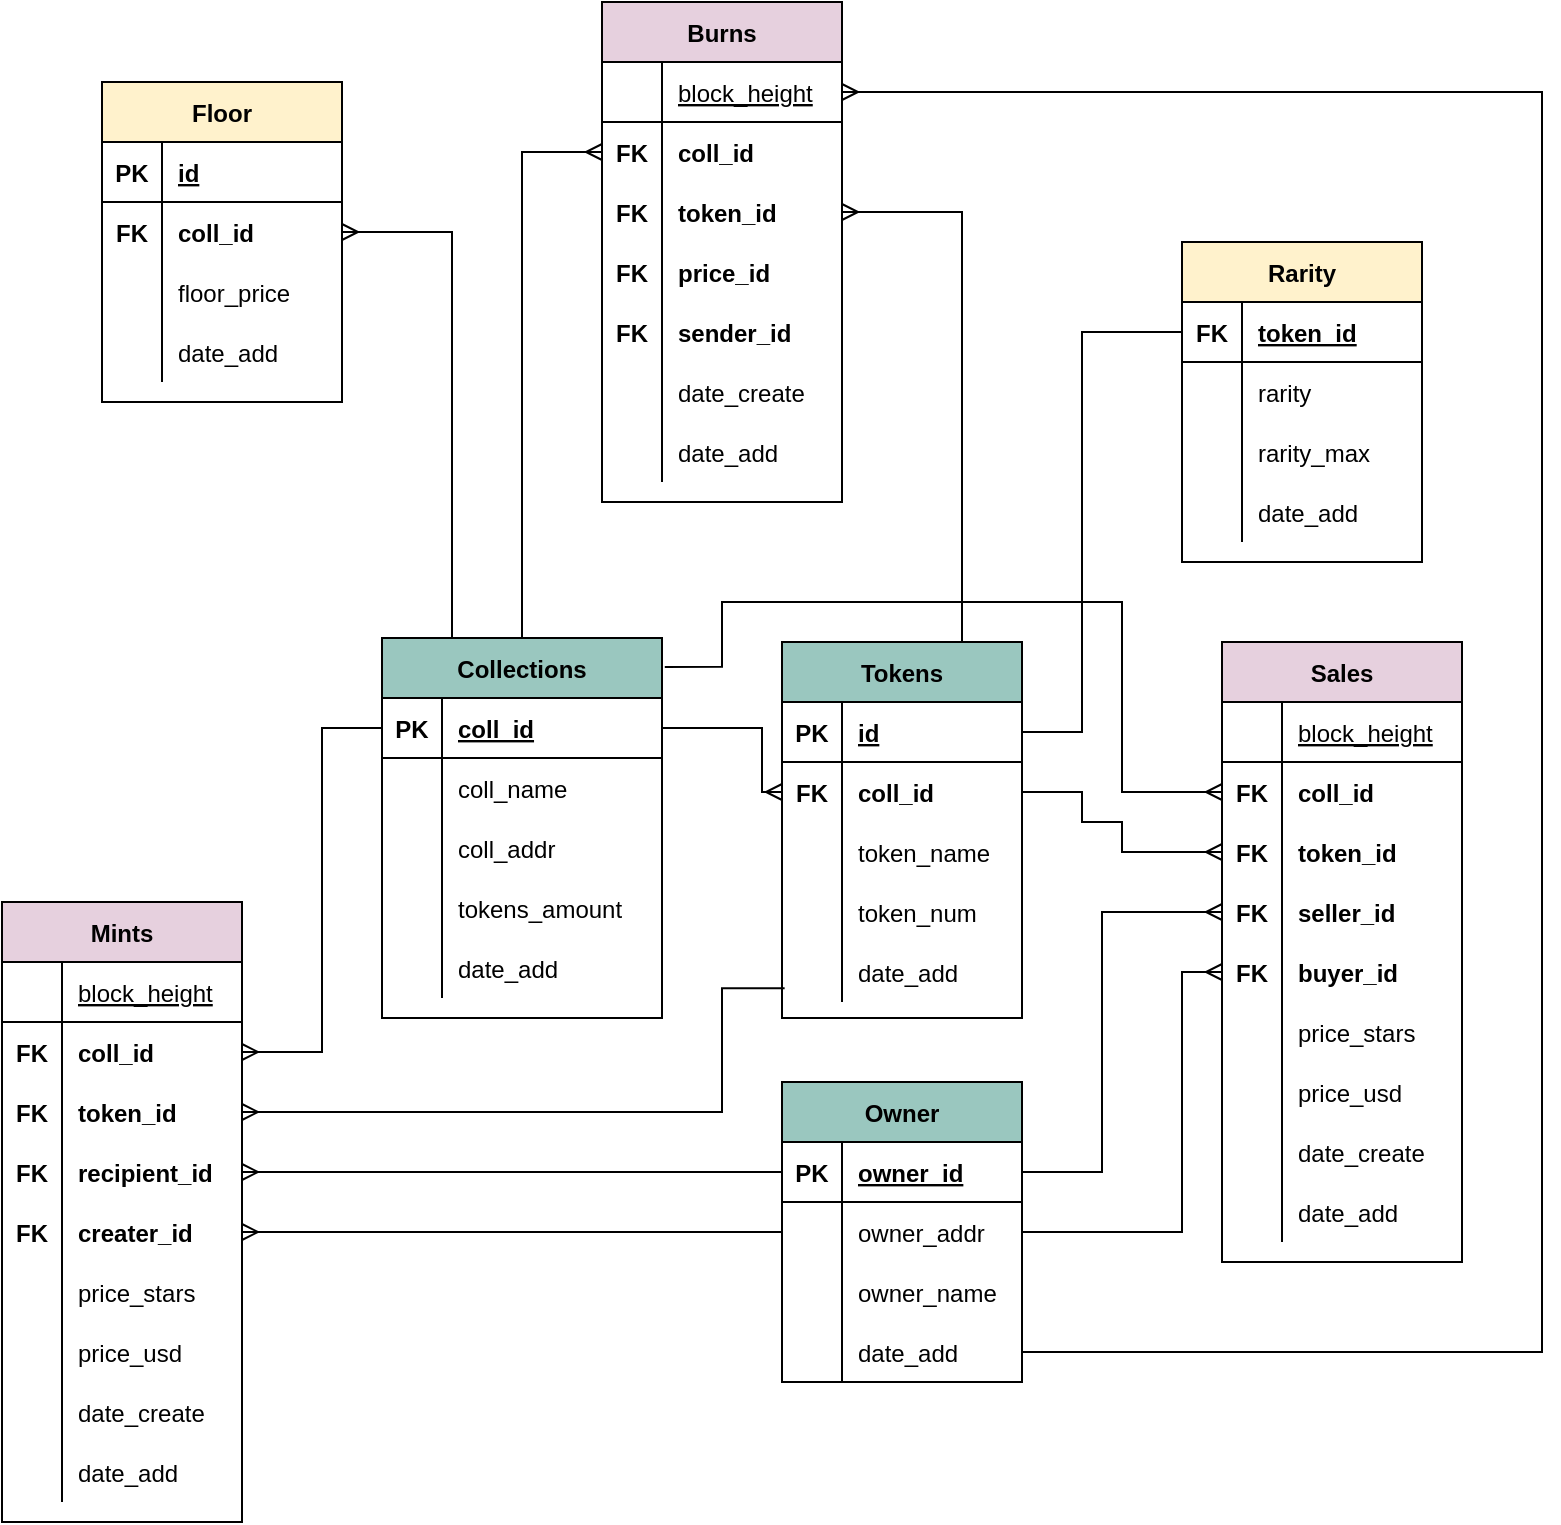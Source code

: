 <mxfile version="20.8.10" type="device"><diagram id="R2lEEEUBdFMjLlhIrx00" name="Page-1"><mxGraphModel dx="794" dy="1652" grid="1" gridSize="10" guides="1" tooltips="1" connect="1" arrows="1" fold="1" page="1" pageScale="1" pageWidth="850" pageHeight="1100" math="0" shadow="0" extFonts="Permanent Marker^https://fonts.googleapis.com/css?family=Permanent+Marker"><root><mxCell id="0"/><mxCell id="1" parent="0"/><mxCell id="C-vyLk0tnHw3VtMMgP7b-23" value="Collections" style="shape=table;startSize=30;container=1;collapsible=1;childLayout=tableLayout;fixedRows=1;rowLines=0;fontStyle=1;align=center;resizeLast=1;fillColor=#9AC7BF;" parent="1" vertex="1"><mxGeometry x="230" y="298" width="140" height="190" as="geometry"/></mxCell><mxCell id="C-vyLk0tnHw3VtMMgP7b-24" value="" style="shape=partialRectangle;collapsible=0;dropTarget=0;pointerEvents=0;fillColor=none;points=[[0,0.5],[1,0.5]];portConstraint=eastwest;top=0;left=0;right=0;bottom=1;" parent="C-vyLk0tnHw3VtMMgP7b-23" vertex="1"><mxGeometry y="30" width="140" height="30" as="geometry"/></mxCell><mxCell id="C-vyLk0tnHw3VtMMgP7b-25" value="PK" style="shape=partialRectangle;overflow=hidden;connectable=0;fillColor=none;top=0;left=0;bottom=0;right=0;fontStyle=1;" parent="C-vyLk0tnHw3VtMMgP7b-24" vertex="1"><mxGeometry width="30" height="30" as="geometry"><mxRectangle width="30" height="30" as="alternateBounds"/></mxGeometry></mxCell><mxCell id="C-vyLk0tnHw3VtMMgP7b-26" value="coll_id" style="shape=partialRectangle;overflow=hidden;connectable=0;fillColor=none;top=0;left=0;bottom=0;right=0;align=left;spacingLeft=6;fontStyle=5;" parent="C-vyLk0tnHw3VtMMgP7b-24" vertex="1"><mxGeometry x="30" width="110" height="30" as="geometry"><mxRectangle width="110" height="30" as="alternateBounds"/></mxGeometry></mxCell><mxCell id="C-vyLk0tnHw3VtMMgP7b-27" value="" style="shape=partialRectangle;collapsible=0;dropTarget=0;pointerEvents=0;fillColor=none;points=[[0,0.5],[1,0.5]];portConstraint=eastwest;top=0;left=0;right=0;bottom=0;" parent="C-vyLk0tnHw3VtMMgP7b-23" vertex="1"><mxGeometry y="60" width="140" height="30" as="geometry"/></mxCell><mxCell id="C-vyLk0tnHw3VtMMgP7b-28" value="" style="shape=partialRectangle;overflow=hidden;connectable=0;fillColor=none;top=0;left=0;bottom=0;right=0;" parent="C-vyLk0tnHw3VtMMgP7b-27" vertex="1"><mxGeometry width="30" height="30" as="geometry"><mxRectangle width="30" height="30" as="alternateBounds"/></mxGeometry></mxCell><mxCell id="C-vyLk0tnHw3VtMMgP7b-29" value="coll_name" style="shape=partialRectangle;overflow=hidden;connectable=0;fillColor=none;top=0;left=0;bottom=0;right=0;align=left;spacingLeft=6;" parent="C-vyLk0tnHw3VtMMgP7b-27" vertex="1"><mxGeometry x="30" width="110" height="30" as="geometry"><mxRectangle width="110" height="30" as="alternateBounds"/></mxGeometry></mxCell><mxCell id="su8vys5DGQS3T6RORLPw-1" value="" style="shape=partialRectangle;collapsible=0;dropTarget=0;pointerEvents=0;fillColor=none;points=[[0,0.5],[1,0.5]];portConstraint=eastwest;top=0;left=0;right=0;bottom=0;fontStyle=1" parent="C-vyLk0tnHw3VtMMgP7b-23" vertex="1"><mxGeometry y="90" width="140" height="30" as="geometry"/></mxCell><mxCell id="su8vys5DGQS3T6RORLPw-2" value="" style="shape=partialRectangle;overflow=hidden;connectable=0;fillColor=none;top=0;left=0;bottom=0;right=0;fontStyle=1" parent="su8vys5DGQS3T6RORLPw-1" vertex="1"><mxGeometry width="30" height="30" as="geometry"><mxRectangle width="30" height="30" as="alternateBounds"/></mxGeometry></mxCell><mxCell id="su8vys5DGQS3T6RORLPw-3" value="coll_addr" style="shape=partialRectangle;overflow=hidden;connectable=0;fillColor=none;top=0;left=0;bottom=0;right=0;align=left;spacingLeft=6;fontStyle=0" parent="su8vys5DGQS3T6RORLPw-1" vertex="1"><mxGeometry x="30" width="110" height="30" as="geometry"><mxRectangle width="110" height="30" as="alternateBounds"/></mxGeometry></mxCell><mxCell id="su8vys5DGQS3T6RORLPw-170" value="" style="shape=partialRectangle;collapsible=0;dropTarget=0;pointerEvents=0;fillColor=none;points=[[0,0.5],[1,0.5]];portConstraint=eastwest;top=0;left=0;right=0;bottom=0;" parent="C-vyLk0tnHw3VtMMgP7b-23" vertex="1"><mxGeometry y="120" width="140" height="30" as="geometry"/></mxCell><mxCell id="su8vys5DGQS3T6RORLPw-171" value="" style="shape=partialRectangle;overflow=hidden;connectable=0;fillColor=none;top=0;left=0;bottom=0;right=0;fontStyle=0" parent="su8vys5DGQS3T6RORLPw-170" vertex="1"><mxGeometry width="30" height="30" as="geometry"><mxRectangle width="30" height="30" as="alternateBounds"/></mxGeometry></mxCell><mxCell id="su8vys5DGQS3T6RORLPw-172" value="tokens_amount" style="shape=partialRectangle;overflow=hidden;connectable=0;fillColor=none;top=0;left=0;bottom=0;right=0;align=left;spacingLeft=6;fontStyle=0" parent="su8vys5DGQS3T6RORLPw-170" vertex="1"><mxGeometry x="30" width="110" height="30" as="geometry"><mxRectangle width="110" height="30" as="alternateBounds"/></mxGeometry></mxCell><mxCell id="su8vys5DGQS3T6RORLPw-4" value="" style="shape=partialRectangle;collapsible=0;dropTarget=0;pointerEvents=0;fillColor=none;points=[[0,0.5],[1,0.5]];portConstraint=eastwest;top=0;left=0;right=0;bottom=0;" parent="C-vyLk0tnHw3VtMMgP7b-23" vertex="1"><mxGeometry y="150" width="140" height="30" as="geometry"/></mxCell><mxCell id="su8vys5DGQS3T6RORLPw-5" value="" style="shape=partialRectangle;overflow=hidden;connectable=0;fillColor=none;top=0;left=0;bottom=0;right=0;" parent="su8vys5DGQS3T6RORLPw-4" vertex="1"><mxGeometry width="30" height="30" as="geometry"><mxRectangle width="30" height="30" as="alternateBounds"/></mxGeometry></mxCell><mxCell id="su8vys5DGQS3T6RORLPw-6" value="date_add" style="shape=partialRectangle;overflow=hidden;connectable=0;fillColor=none;top=0;left=0;bottom=0;right=0;align=left;spacingLeft=6;" parent="su8vys5DGQS3T6RORLPw-4" vertex="1"><mxGeometry x="30" width="110" height="30" as="geometry"><mxRectangle width="110" height="30" as="alternateBounds"/></mxGeometry></mxCell><mxCell id="su8vys5DGQS3T6RORLPw-8" value="Tokens" style="shape=table;startSize=30;container=1;collapsible=1;childLayout=tableLayout;fixedRows=1;rowLines=0;fontStyle=1;align=center;resizeLast=1;fillColor=#9AC7BF;" parent="1" vertex="1"><mxGeometry x="430" y="300" width="120" height="188" as="geometry"/></mxCell><mxCell id="su8vys5DGQS3T6RORLPw-9" value="" style="shape=partialRectangle;collapsible=0;dropTarget=0;pointerEvents=0;fillColor=none;points=[[0,0.5],[1,0.5]];portConstraint=eastwest;top=0;left=0;right=0;bottom=1;" parent="su8vys5DGQS3T6RORLPw-8" vertex="1"><mxGeometry y="30" width="120" height="30" as="geometry"/></mxCell><mxCell id="su8vys5DGQS3T6RORLPw-10" value="PK" style="shape=partialRectangle;overflow=hidden;connectable=0;fillColor=none;top=0;left=0;bottom=0;right=0;fontStyle=1;" parent="su8vys5DGQS3T6RORLPw-9" vertex="1"><mxGeometry width="30" height="30" as="geometry"><mxRectangle width="30" height="30" as="alternateBounds"/></mxGeometry></mxCell><mxCell id="su8vys5DGQS3T6RORLPw-11" value="id" style="shape=partialRectangle;overflow=hidden;connectable=0;fillColor=none;top=0;left=0;bottom=0;right=0;align=left;spacingLeft=6;fontStyle=5;" parent="su8vys5DGQS3T6RORLPw-9" vertex="1"><mxGeometry x="30" width="90" height="30" as="geometry"><mxRectangle width="90" height="30" as="alternateBounds"/></mxGeometry></mxCell><mxCell id="su8vys5DGQS3T6RORLPw-12" value="" style="shape=partialRectangle;collapsible=0;dropTarget=0;pointerEvents=0;fillColor=none;points=[[0,0.5],[1,0.5]];portConstraint=eastwest;top=0;left=0;right=0;bottom=0;" parent="su8vys5DGQS3T6RORLPw-8" vertex="1"><mxGeometry y="60" width="120" height="30" as="geometry"/></mxCell><mxCell id="su8vys5DGQS3T6RORLPw-13" value="FK" style="shape=partialRectangle;overflow=hidden;connectable=0;fillColor=none;top=0;left=0;bottom=0;right=0;fontStyle=1" parent="su8vys5DGQS3T6RORLPw-12" vertex="1"><mxGeometry width="30" height="30" as="geometry"><mxRectangle width="30" height="30" as="alternateBounds"/></mxGeometry></mxCell><mxCell id="su8vys5DGQS3T6RORLPw-14" value="coll_id" style="shape=partialRectangle;overflow=hidden;connectable=0;fillColor=none;top=0;left=0;bottom=0;right=0;align=left;spacingLeft=6;fontStyle=1" parent="su8vys5DGQS3T6RORLPw-12" vertex="1"><mxGeometry x="30" width="90" height="30" as="geometry"><mxRectangle width="90" height="30" as="alternateBounds"/></mxGeometry></mxCell><mxCell id="su8vys5DGQS3T6RORLPw-15" value="" style="shape=partialRectangle;collapsible=0;dropTarget=0;pointerEvents=0;fillColor=none;points=[[0,0.5],[1,0.5]];portConstraint=eastwest;top=0;left=0;right=0;bottom=0;" parent="su8vys5DGQS3T6RORLPw-8" vertex="1"><mxGeometry y="90" width="120" height="30" as="geometry"/></mxCell><mxCell id="su8vys5DGQS3T6RORLPw-16" value="" style="shape=partialRectangle;overflow=hidden;connectable=0;fillColor=none;top=0;left=0;bottom=0;right=0;" parent="su8vys5DGQS3T6RORLPw-15" vertex="1"><mxGeometry width="30" height="30" as="geometry"><mxRectangle width="30" height="30" as="alternateBounds"/></mxGeometry></mxCell><mxCell id="su8vys5DGQS3T6RORLPw-17" value="token_name" style="shape=partialRectangle;overflow=hidden;connectable=0;fillColor=none;top=0;left=0;bottom=0;right=0;align=left;spacingLeft=6;" parent="su8vys5DGQS3T6RORLPw-15" vertex="1"><mxGeometry x="30" width="90" height="30" as="geometry"><mxRectangle width="90" height="30" as="alternateBounds"/></mxGeometry></mxCell><mxCell id="su8vys5DGQS3T6RORLPw-24" value="" style="shape=partialRectangle;collapsible=0;dropTarget=0;pointerEvents=0;fillColor=none;points=[[0,0.5],[1,0.5]];portConstraint=eastwest;top=0;left=0;right=0;bottom=0;" parent="su8vys5DGQS3T6RORLPw-8" vertex="1"><mxGeometry y="120" width="120" height="30" as="geometry"/></mxCell><mxCell id="su8vys5DGQS3T6RORLPw-25" value="" style="shape=partialRectangle;overflow=hidden;connectable=0;fillColor=none;top=0;left=0;bottom=0;right=0;" parent="su8vys5DGQS3T6RORLPw-24" vertex="1"><mxGeometry width="30" height="30" as="geometry"><mxRectangle width="30" height="30" as="alternateBounds"/></mxGeometry></mxCell><mxCell id="su8vys5DGQS3T6RORLPw-26" value="token_num" style="shape=partialRectangle;overflow=hidden;connectable=0;fillColor=none;top=0;left=0;bottom=0;right=0;align=left;spacingLeft=6;" parent="su8vys5DGQS3T6RORLPw-24" vertex="1"><mxGeometry x="30" width="90" height="30" as="geometry"><mxRectangle width="90" height="30" as="alternateBounds"/></mxGeometry></mxCell><mxCell id="su8vys5DGQS3T6RORLPw-18" value="" style="shape=partialRectangle;collapsible=0;dropTarget=0;pointerEvents=0;fillColor=none;points=[[0,0.5],[1,0.5]];portConstraint=eastwest;top=0;left=0;right=0;bottom=0;" parent="su8vys5DGQS3T6RORLPw-8" vertex="1"><mxGeometry y="150" width="120" height="30" as="geometry"/></mxCell><mxCell id="su8vys5DGQS3T6RORLPw-19" value="" style="shape=partialRectangle;overflow=hidden;connectable=0;fillColor=none;top=0;left=0;bottom=0;right=0;" parent="su8vys5DGQS3T6RORLPw-18" vertex="1"><mxGeometry width="30" height="30" as="geometry"><mxRectangle width="30" height="30" as="alternateBounds"/></mxGeometry></mxCell><mxCell id="su8vys5DGQS3T6RORLPw-20" value="date_add" style="shape=partialRectangle;overflow=hidden;connectable=0;fillColor=none;top=0;left=0;bottom=0;right=0;align=left;spacingLeft=6;" parent="su8vys5DGQS3T6RORLPw-18" vertex="1"><mxGeometry x="30" width="90" height="30" as="geometry"><mxRectangle width="90" height="30" as="alternateBounds"/></mxGeometry></mxCell><mxCell id="su8vys5DGQS3T6RORLPw-27" value="Rarity" style="shape=table;startSize=30;container=1;collapsible=1;childLayout=tableLayout;fixedRows=1;rowLines=0;fontStyle=1;align=center;resizeLast=1;fillColor=#FFF2CC;" parent="1" vertex="1"><mxGeometry x="630" y="100" width="120" height="160" as="geometry"/></mxCell><mxCell id="su8vys5DGQS3T6RORLPw-28" value="" style="shape=partialRectangle;collapsible=0;dropTarget=0;pointerEvents=0;fillColor=none;points=[[0,0.5],[1,0.5]];portConstraint=eastwest;top=0;left=0;right=0;bottom=1;" parent="su8vys5DGQS3T6RORLPw-27" vertex="1"><mxGeometry y="30" width="120" height="30" as="geometry"/></mxCell><mxCell id="su8vys5DGQS3T6RORLPw-29" value="FK" style="shape=partialRectangle;overflow=hidden;connectable=0;fillColor=none;top=0;left=0;bottom=0;right=0;fontStyle=1;" parent="su8vys5DGQS3T6RORLPw-28" vertex="1"><mxGeometry width="30" height="30" as="geometry"><mxRectangle width="30" height="30" as="alternateBounds"/></mxGeometry></mxCell><mxCell id="su8vys5DGQS3T6RORLPw-30" value="token_id" style="shape=partialRectangle;overflow=hidden;connectable=0;fillColor=none;top=0;left=0;bottom=0;right=0;align=left;spacingLeft=6;fontStyle=5;" parent="su8vys5DGQS3T6RORLPw-28" vertex="1"><mxGeometry x="30" width="90" height="30" as="geometry"><mxRectangle width="90" height="30" as="alternateBounds"/></mxGeometry></mxCell><mxCell id="su8vys5DGQS3T6RORLPw-31" value="" style="shape=partialRectangle;collapsible=0;dropTarget=0;pointerEvents=0;fillColor=none;points=[[0,0.5],[1,0.5]];portConstraint=eastwest;top=0;left=0;right=0;bottom=0;" parent="su8vys5DGQS3T6RORLPw-27" vertex="1"><mxGeometry y="60" width="120" height="30" as="geometry"/></mxCell><mxCell id="su8vys5DGQS3T6RORLPw-32" value="" style="shape=partialRectangle;overflow=hidden;connectable=0;fillColor=none;top=0;left=0;bottom=0;right=0;" parent="su8vys5DGQS3T6RORLPw-31" vertex="1"><mxGeometry width="30" height="30" as="geometry"><mxRectangle width="30" height="30" as="alternateBounds"/></mxGeometry></mxCell><mxCell id="su8vys5DGQS3T6RORLPw-33" value="rarity" style="shape=partialRectangle;overflow=hidden;connectable=0;fillColor=none;top=0;left=0;bottom=0;right=0;align=left;spacingLeft=6;" parent="su8vys5DGQS3T6RORLPw-31" vertex="1"><mxGeometry x="30" width="90" height="30" as="geometry"><mxRectangle width="90" height="30" as="alternateBounds"/></mxGeometry></mxCell><mxCell id="su8vys5DGQS3T6RORLPw-40" value="" style="shape=partialRectangle;collapsible=0;dropTarget=0;pointerEvents=0;fillColor=none;points=[[0,0.5],[1,0.5]];portConstraint=eastwest;top=0;left=0;right=0;bottom=0;" parent="su8vys5DGQS3T6RORLPw-27" vertex="1"><mxGeometry y="90" width="120" height="30" as="geometry"/></mxCell><mxCell id="su8vys5DGQS3T6RORLPw-41" value="" style="shape=partialRectangle;overflow=hidden;connectable=0;fillColor=none;top=0;left=0;bottom=0;right=0;fontStyle=0" parent="su8vys5DGQS3T6RORLPw-40" vertex="1"><mxGeometry width="30" height="30" as="geometry"><mxRectangle width="30" height="30" as="alternateBounds"/></mxGeometry></mxCell><mxCell id="su8vys5DGQS3T6RORLPw-42" value="rarity_max" style="shape=partialRectangle;overflow=hidden;connectable=0;fillColor=none;top=0;left=0;bottom=0;right=0;align=left;spacingLeft=6;fontStyle=0" parent="su8vys5DGQS3T6RORLPw-40" vertex="1"><mxGeometry x="30" width="90" height="30" as="geometry"><mxRectangle width="90" height="30" as="alternateBounds"/></mxGeometry></mxCell><mxCell id="su8vys5DGQS3T6RORLPw-37" value="" style="shape=partialRectangle;collapsible=0;dropTarget=0;pointerEvents=0;fillColor=none;points=[[0,0.5],[1,0.5]];portConstraint=eastwest;top=0;left=0;right=0;bottom=0;" parent="su8vys5DGQS3T6RORLPw-27" vertex="1"><mxGeometry y="120" width="120" height="30" as="geometry"/></mxCell><mxCell id="su8vys5DGQS3T6RORLPw-38" value="" style="shape=partialRectangle;overflow=hidden;connectable=0;fillColor=none;top=0;left=0;bottom=0;right=0;" parent="su8vys5DGQS3T6RORLPw-37" vertex="1"><mxGeometry width="30" height="30" as="geometry"><mxRectangle width="30" height="30" as="alternateBounds"/></mxGeometry></mxCell><mxCell id="su8vys5DGQS3T6RORLPw-39" value="date_add" style="shape=partialRectangle;overflow=hidden;connectable=0;fillColor=none;top=0;left=0;bottom=0;right=0;align=left;spacingLeft=6;" parent="su8vys5DGQS3T6RORLPw-37" vertex="1"><mxGeometry x="30" width="90" height="30" as="geometry"><mxRectangle width="90" height="30" as="alternateBounds"/></mxGeometry></mxCell><mxCell id="su8vys5DGQS3T6RORLPw-62" value="Sales" style="shape=table;startSize=30;container=1;collapsible=1;childLayout=tableLayout;fixedRows=1;rowLines=0;fontStyle=1;align=center;resizeLast=1;fillColor=#E6D0DE;" parent="1" vertex="1"><mxGeometry x="650" y="300" width="120" height="310" as="geometry"/></mxCell><mxCell id="su8vys5DGQS3T6RORLPw-63" value="" style="shape=partialRectangle;collapsible=0;dropTarget=0;pointerEvents=0;fillColor=none;points=[[0,0.5],[1,0.5]];portConstraint=eastwest;top=0;left=0;right=0;bottom=1;" parent="su8vys5DGQS3T6RORLPw-62" vertex="1"><mxGeometry y="30" width="120" height="30" as="geometry"/></mxCell><mxCell id="su8vys5DGQS3T6RORLPw-64" value="" style="shape=partialRectangle;overflow=hidden;connectable=0;fillColor=none;top=0;left=0;bottom=0;right=0;fontStyle=0;" parent="su8vys5DGQS3T6RORLPw-63" vertex="1"><mxGeometry width="30" height="30" as="geometry"><mxRectangle width="30" height="30" as="alternateBounds"/></mxGeometry></mxCell><mxCell id="su8vys5DGQS3T6RORLPw-65" value="block_height" style="shape=partialRectangle;overflow=hidden;connectable=0;fillColor=none;top=0;left=0;bottom=0;right=0;align=left;spacingLeft=6;fontStyle=4;" parent="su8vys5DGQS3T6RORLPw-63" vertex="1"><mxGeometry x="30" width="90" height="30" as="geometry"><mxRectangle width="90" height="30" as="alternateBounds"/></mxGeometry></mxCell><mxCell id="su8vys5DGQS3T6RORLPw-66" value="" style="shape=partialRectangle;collapsible=0;dropTarget=0;pointerEvents=0;fillColor=none;points=[[0,0.5],[1,0.5]];portConstraint=eastwest;top=0;left=0;right=0;bottom=0;" parent="su8vys5DGQS3T6RORLPw-62" vertex="1"><mxGeometry y="60" width="120" height="30" as="geometry"/></mxCell><mxCell id="su8vys5DGQS3T6RORLPw-67" value="FK" style="shape=partialRectangle;overflow=hidden;connectable=0;fillColor=none;top=0;left=0;bottom=0;right=0;fontStyle=1" parent="su8vys5DGQS3T6RORLPw-66" vertex="1"><mxGeometry width="30" height="30" as="geometry"><mxRectangle width="30" height="30" as="alternateBounds"/></mxGeometry></mxCell><mxCell id="su8vys5DGQS3T6RORLPw-68" value="coll_id" style="shape=partialRectangle;overflow=hidden;connectable=0;fillColor=none;top=0;left=0;bottom=0;right=0;align=left;spacingLeft=6;fontStyle=1" parent="su8vys5DGQS3T6RORLPw-66" vertex="1"><mxGeometry x="30" width="90" height="30" as="geometry"><mxRectangle width="90" height="30" as="alternateBounds"/></mxGeometry></mxCell><mxCell id="su8vys5DGQS3T6RORLPw-69" value="" style="shape=partialRectangle;collapsible=0;dropTarget=0;pointerEvents=0;fillColor=none;points=[[0,0.5],[1,0.5]];portConstraint=eastwest;top=0;left=0;right=0;bottom=0;" parent="su8vys5DGQS3T6RORLPw-62" vertex="1"><mxGeometry y="90" width="120" height="30" as="geometry"/></mxCell><mxCell id="su8vys5DGQS3T6RORLPw-70" value="FK" style="shape=partialRectangle;overflow=hidden;connectable=0;fillColor=none;top=0;left=0;bottom=0;right=0;fontStyle=1" parent="su8vys5DGQS3T6RORLPw-69" vertex="1"><mxGeometry width="30" height="30" as="geometry"><mxRectangle width="30" height="30" as="alternateBounds"/></mxGeometry></mxCell><mxCell id="su8vys5DGQS3T6RORLPw-71" value="token_id" style="shape=partialRectangle;overflow=hidden;connectable=0;fillColor=none;top=0;left=0;bottom=0;right=0;align=left;spacingLeft=6;fontStyle=1" parent="su8vys5DGQS3T6RORLPw-69" vertex="1"><mxGeometry x="30" width="90" height="30" as="geometry"><mxRectangle width="90" height="30" as="alternateBounds"/></mxGeometry></mxCell><mxCell id="su8vys5DGQS3T6RORLPw-84" value="" style="shape=partialRectangle;collapsible=0;dropTarget=0;pointerEvents=0;fillColor=none;points=[[0,0.5],[1,0.5]];portConstraint=eastwest;top=0;left=0;right=0;bottom=0;" parent="su8vys5DGQS3T6RORLPw-62" vertex="1"><mxGeometry y="120" width="120" height="30" as="geometry"/></mxCell><mxCell id="su8vys5DGQS3T6RORLPw-85" value="FK" style="shape=partialRectangle;overflow=hidden;connectable=0;fillColor=none;top=0;left=0;bottom=0;right=0;fontStyle=1" parent="su8vys5DGQS3T6RORLPw-84" vertex="1"><mxGeometry width="30" height="30" as="geometry"><mxRectangle width="30" height="30" as="alternateBounds"/></mxGeometry></mxCell><mxCell id="su8vys5DGQS3T6RORLPw-86" value="seller_id" style="shape=partialRectangle;overflow=hidden;connectable=0;fillColor=none;top=0;left=0;bottom=0;right=0;align=left;spacingLeft=6;fontStyle=1" parent="su8vys5DGQS3T6RORLPw-84" vertex="1"><mxGeometry x="30" width="90" height="30" as="geometry"><mxRectangle width="90" height="30" as="alternateBounds"/></mxGeometry></mxCell><mxCell id="su8vys5DGQS3T6RORLPw-87" value="" style="shape=partialRectangle;collapsible=0;dropTarget=0;pointerEvents=0;fillColor=none;points=[[0,0.5],[1,0.5]];portConstraint=eastwest;top=0;left=0;right=0;bottom=0;" parent="su8vys5DGQS3T6RORLPw-62" vertex="1"><mxGeometry y="150" width="120" height="30" as="geometry"/></mxCell><mxCell id="su8vys5DGQS3T6RORLPw-88" value="FK" style="shape=partialRectangle;overflow=hidden;connectable=0;fillColor=none;top=0;left=0;bottom=0;right=0;fontStyle=1" parent="su8vys5DGQS3T6RORLPw-87" vertex="1"><mxGeometry width="30" height="30" as="geometry"><mxRectangle width="30" height="30" as="alternateBounds"/></mxGeometry></mxCell><mxCell id="su8vys5DGQS3T6RORLPw-89" value="buyer_id" style="shape=partialRectangle;overflow=hidden;connectable=0;fillColor=none;top=0;left=0;bottom=0;right=0;align=left;spacingLeft=6;fontStyle=1" parent="su8vys5DGQS3T6RORLPw-87" vertex="1"><mxGeometry x="30" width="90" height="30" as="geometry"><mxRectangle width="90" height="30" as="alternateBounds"/></mxGeometry></mxCell><mxCell id="su8vys5DGQS3T6RORLPw-81" value="" style="shape=partialRectangle;collapsible=0;dropTarget=0;pointerEvents=0;fillColor=none;points=[[0,0.5],[1,0.5]];portConstraint=eastwest;top=0;left=0;right=0;bottom=0;" parent="su8vys5DGQS3T6RORLPw-62" vertex="1"><mxGeometry y="180" width="120" height="30" as="geometry"/></mxCell><mxCell id="su8vys5DGQS3T6RORLPw-82" value="" style="shape=partialRectangle;overflow=hidden;connectable=0;fillColor=none;top=0;left=0;bottom=0;right=0;fontStyle=0" parent="su8vys5DGQS3T6RORLPw-81" vertex="1"><mxGeometry width="30" height="30" as="geometry"><mxRectangle width="30" height="30" as="alternateBounds"/></mxGeometry></mxCell><mxCell id="su8vys5DGQS3T6RORLPw-83" value="price_stars" style="shape=partialRectangle;overflow=hidden;connectable=0;fillColor=none;top=0;left=0;bottom=0;right=0;align=left;spacingLeft=6;fontStyle=0" parent="su8vys5DGQS3T6RORLPw-81" vertex="1"><mxGeometry x="30" width="90" height="30" as="geometry"><mxRectangle width="90" height="30" as="alternateBounds"/></mxGeometry></mxCell><mxCell id="su8vys5DGQS3T6RORLPw-192" value="" style="shape=partialRectangle;collapsible=0;dropTarget=0;pointerEvents=0;fillColor=none;points=[[0,0.5],[1,0.5]];portConstraint=eastwest;top=0;left=0;right=0;bottom=0;" parent="su8vys5DGQS3T6RORLPw-62" vertex="1"><mxGeometry y="210" width="120" height="30" as="geometry"/></mxCell><mxCell id="su8vys5DGQS3T6RORLPw-193" value="" style="shape=partialRectangle;overflow=hidden;connectable=0;fillColor=none;top=0;left=0;bottom=0;right=0;fontStyle=0" parent="su8vys5DGQS3T6RORLPw-192" vertex="1"><mxGeometry width="30" height="30" as="geometry"><mxRectangle width="30" height="30" as="alternateBounds"/></mxGeometry></mxCell><mxCell id="su8vys5DGQS3T6RORLPw-194" value="price_usd" style="shape=partialRectangle;overflow=hidden;connectable=0;fillColor=none;top=0;left=0;bottom=0;right=0;align=left;spacingLeft=6;fontStyle=0" parent="su8vys5DGQS3T6RORLPw-192" vertex="1"><mxGeometry x="30" width="90" height="30" as="geometry"><mxRectangle width="90" height="30" as="alternateBounds"/></mxGeometry></mxCell><mxCell id="su8vys5DGQS3T6RORLPw-189" value="" style="shape=partialRectangle;collapsible=0;dropTarget=0;pointerEvents=0;fillColor=none;points=[[0,0.5],[1,0.5]];portConstraint=eastwest;top=0;left=0;right=0;bottom=0;" parent="su8vys5DGQS3T6RORLPw-62" vertex="1"><mxGeometry y="240" width="120" height="30" as="geometry"/></mxCell><mxCell id="su8vys5DGQS3T6RORLPw-190" value="" style="shape=partialRectangle;overflow=hidden;connectable=0;fillColor=none;top=0;left=0;bottom=0;right=0;fontStyle=0" parent="su8vys5DGQS3T6RORLPw-189" vertex="1"><mxGeometry width="30" height="30" as="geometry"><mxRectangle width="30" height="30" as="alternateBounds"/></mxGeometry></mxCell><mxCell id="su8vys5DGQS3T6RORLPw-191" value="date_create" style="shape=partialRectangle;overflow=hidden;connectable=0;fillColor=none;top=0;left=0;bottom=0;right=0;align=left;spacingLeft=6;fontStyle=0" parent="su8vys5DGQS3T6RORLPw-189" vertex="1"><mxGeometry x="30" width="90" height="30" as="geometry"><mxRectangle width="90" height="30" as="alternateBounds"/></mxGeometry></mxCell><mxCell id="su8vys5DGQS3T6RORLPw-75" value="" style="shape=partialRectangle;collapsible=0;dropTarget=0;pointerEvents=0;fillColor=none;points=[[0,0.5],[1,0.5]];portConstraint=eastwest;top=0;left=0;right=0;bottom=0;" parent="su8vys5DGQS3T6RORLPw-62" vertex="1"><mxGeometry y="270" width="120" height="30" as="geometry"/></mxCell><mxCell id="su8vys5DGQS3T6RORLPw-76" value="" style="shape=partialRectangle;overflow=hidden;connectable=0;fillColor=none;top=0;left=0;bottom=0;right=0;" parent="su8vys5DGQS3T6RORLPw-75" vertex="1"><mxGeometry width="30" height="30" as="geometry"><mxRectangle width="30" height="30" as="alternateBounds"/></mxGeometry></mxCell><mxCell id="su8vys5DGQS3T6RORLPw-77" value="date_add" style="shape=partialRectangle;overflow=hidden;connectable=0;fillColor=none;top=0;left=0;bottom=0;right=0;align=left;spacingLeft=6;" parent="su8vys5DGQS3T6RORLPw-75" vertex="1"><mxGeometry x="30" width="90" height="30" as="geometry"><mxRectangle width="90" height="30" as="alternateBounds"/></mxGeometry></mxCell><mxCell id="su8vys5DGQS3T6RORLPw-90" value="Burns" style="shape=table;startSize=30;container=1;collapsible=1;childLayout=tableLayout;fixedRows=1;rowLines=0;fontStyle=1;align=center;resizeLast=1;fillColor=#E6D0DE;" parent="1" vertex="1"><mxGeometry x="340" y="-20" width="120" height="250" as="geometry"/></mxCell><mxCell id="su8vys5DGQS3T6RORLPw-91" value="" style="shape=partialRectangle;collapsible=0;dropTarget=0;pointerEvents=0;fillColor=none;points=[[0,0.5],[1,0.5]];portConstraint=eastwest;top=0;left=0;right=0;bottom=1;" parent="su8vys5DGQS3T6RORLPw-90" vertex="1"><mxGeometry y="30" width="120" height="30" as="geometry"/></mxCell><mxCell id="su8vys5DGQS3T6RORLPw-92" value="" style="shape=partialRectangle;overflow=hidden;connectable=0;fillColor=none;top=0;left=0;bottom=0;right=0;fontStyle=0;" parent="su8vys5DGQS3T6RORLPw-91" vertex="1"><mxGeometry width="30" height="30" as="geometry"><mxRectangle width="30" height="30" as="alternateBounds"/></mxGeometry></mxCell><mxCell id="su8vys5DGQS3T6RORLPw-93" value="block_height" style="shape=partialRectangle;overflow=hidden;connectable=0;fillColor=none;top=0;left=0;bottom=0;right=0;align=left;spacingLeft=6;fontStyle=4;" parent="su8vys5DGQS3T6RORLPw-91" vertex="1"><mxGeometry x="30" width="90" height="30" as="geometry"><mxRectangle width="90" height="30" as="alternateBounds"/></mxGeometry></mxCell><mxCell id="su8vys5DGQS3T6RORLPw-94" value="" style="shape=partialRectangle;collapsible=0;dropTarget=0;pointerEvents=0;fillColor=none;points=[[0,0.5],[1,0.5]];portConstraint=eastwest;top=0;left=0;right=0;bottom=0;" parent="su8vys5DGQS3T6RORLPw-90" vertex="1"><mxGeometry y="60" width="120" height="30" as="geometry"/></mxCell><mxCell id="su8vys5DGQS3T6RORLPw-95" value="FK" style="shape=partialRectangle;overflow=hidden;connectable=0;fillColor=none;top=0;left=0;bottom=0;right=0;fontStyle=1" parent="su8vys5DGQS3T6RORLPw-94" vertex="1"><mxGeometry width="30" height="30" as="geometry"><mxRectangle width="30" height="30" as="alternateBounds"/></mxGeometry></mxCell><mxCell id="su8vys5DGQS3T6RORLPw-96" value="coll_id" style="shape=partialRectangle;overflow=hidden;connectable=0;fillColor=none;top=0;left=0;bottom=0;right=0;align=left;spacingLeft=6;fontStyle=1" parent="su8vys5DGQS3T6RORLPw-94" vertex="1"><mxGeometry x="30" width="90" height="30" as="geometry"><mxRectangle width="90" height="30" as="alternateBounds"/></mxGeometry></mxCell><mxCell id="su8vys5DGQS3T6RORLPw-97" value="" style="shape=partialRectangle;collapsible=0;dropTarget=0;pointerEvents=0;fillColor=none;points=[[0,0.5],[1,0.5]];portConstraint=eastwest;top=0;left=0;right=0;bottom=0;" parent="su8vys5DGQS3T6RORLPw-90" vertex="1"><mxGeometry y="90" width="120" height="30" as="geometry"/></mxCell><mxCell id="su8vys5DGQS3T6RORLPw-98" value="FK" style="shape=partialRectangle;overflow=hidden;connectable=0;fillColor=none;top=0;left=0;bottom=0;right=0;fontStyle=1" parent="su8vys5DGQS3T6RORLPw-97" vertex="1"><mxGeometry width="30" height="30" as="geometry"><mxRectangle width="30" height="30" as="alternateBounds"/></mxGeometry></mxCell><mxCell id="su8vys5DGQS3T6RORLPw-99" value="token_id" style="shape=partialRectangle;overflow=hidden;connectable=0;fillColor=none;top=0;left=0;bottom=0;right=0;align=left;spacingLeft=6;fontStyle=1" parent="su8vys5DGQS3T6RORLPw-97" vertex="1"><mxGeometry x="30" width="90" height="30" as="geometry"><mxRectangle width="90" height="30" as="alternateBounds"/></mxGeometry></mxCell><mxCell id="su8vys5DGQS3T6RORLPw-100" value="" style="shape=partialRectangle;collapsible=0;dropTarget=0;pointerEvents=0;fillColor=none;points=[[0,0.5],[1,0.5]];portConstraint=eastwest;top=0;left=0;right=0;bottom=0;" parent="su8vys5DGQS3T6RORLPw-90" vertex="1"><mxGeometry y="120" width="120" height="30" as="geometry"/></mxCell><mxCell id="su8vys5DGQS3T6RORLPw-101" value="FK" style="shape=partialRectangle;overflow=hidden;connectable=0;fillColor=none;top=0;left=0;bottom=0;right=0;fontStyle=1" parent="su8vys5DGQS3T6RORLPw-100" vertex="1"><mxGeometry width="30" height="30" as="geometry"><mxRectangle width="30" height="30" as="alternateBounds"/></mxGeometry></mxCell><mxCell id="su8vys5DGQS3T6RORLPw-102" value="price_id" style="shape=partialRectangle;overflow=hidden;connectable=0;fillColor=none;top=0;left=0;bottom=0;right=0;align=left;spacingLeft=6;fontStyle=1" parent="su8vys5DGQS3T6RORLPw-100" vertex="1"><mxGeometry x="30" width="90" height="30" as="geometry"><mxRectangle width="90" height="30" as="alternateBounds"/></mxGeometry></mxCell><mxCell id="su8vys5DGQS3T6RORLPw-103" value="" style="shape=partialRectangle;collapsible=0;dropTarget=0;pointerEvents=0;fillColor=none;points=[[0,0.5],[1,0.5]];portConstraint=eastwest;top=0;left=0;right=0;bottom=0;" parent="su8vys5DGQS3T6RORLPw-90" vertex="1"><mxGeometry y="150" width="120" height="30" as="geometry"/></mxCell><mxCell id="su8vys5DGQS3T6RORLPw-104" value="FK" style="shape=partialRectangle;overflow=hidden;connectable=0;fillColor=none;top=0;left=0;bottom=0;right=0;fontStyle=1" parent="su8vys5DGQS3T6RORLPw-103" vertex="1"><mxGeometry width="30" height="30" as="geometry"><mxRectangle width="30" height="30" as="alternateBounds"/></mxGeometry></mxCell><mxCell id="su8vys5DGQS3T6RORLPw-105" value="sender_id" style="shape=partialRectangle;overflow=hidden;connectable=0;fillColor=none;top=0;left=0;bottom=0;right=0;align=left;spacingLeft=6;fontStyle=1" parent="su8vys5DGQS3T6RORLPw-103" vertex="1"><mxGeometry x="30" width="90" height="30" as="geometry"><mxRectangle width="90" height="30" as="alternateBounds"/></mxGeometry></mxCell><mxCell id="su8vys5DGQS3T6RORLPw-109" value="" style="shape=partialRectangle;collapsible=0;dropTarget=0;pointerEvents=0;fillColor=none;points=[[0,0.5],[1,0.5]];portConstraint=eastwest;top=0;left=0;right=0;bottom=0;" parent="su8vys5DGQS3T6RORLPw-90" vertex="1"><mxGeometry y="180" width="120" height="30" as="geometry"/></mxCell><mxCell id="su8vys5DGQS3T6RORLPw-110" value="" style="shape=partialRectangle;overflow=hidden;connectable=0;fillColor=none;top=0;left=0;bottom=0;right=0;fontStyle=0" parent="su8vys5DGQS3T6RORLPw-109" vertex="1"><mxGeometry width="30" height="30" as="geometry"><mxRectangle width="30" height="30" as="alternateBounds"/></mxGeometry></mxCell><mxCell id="su8vys5DGQS3T6RORLPw-111" value="date_create" style="shape=partialRectangle;overflow=hidden;connectable=0;fillColor=none;top=0;left=0;bottom=0;right=0;align=left;spacingLeft=6;fontStyle=0" parent="su8vys5DGQS3T6RORLPw-109" vertex="1"><mxGeometry x="30" width="90" height="30" as="geometry"><mxRectangle width="90" height="30" as="alternateBounds"/></mxGeometry></mxCell><mxCell id="su8vys5DGQS3T6RORLPw-112" value="" style="shape=partialRectangle;collapsible=0;dropTarget=0;pointerEvents=0;fillColor=none;points=[[0,0.5],[1,0.5]];portConstraint=eastwest;top=0;left=0;right=0;bottom=0;" parent="su8vys5DGQS3T6RORLPw-90" vertex="1"><mxGeometry y="210" width="120" height="30" as="geometry"/></mxCell><mxCell id="su8vys5DGQS3T6RORLPw-113" value="" style="shape=partialRectangle;overflow=hidden;connectable=0;fillColor=none;top=0;left=0;bottom=0;right=0;" parent="su8vys5DGQS3T6RORLPw-112" vertex="1"><mxGeometry width="30" height="30" as="geometry"><mxRectangle width="30" height="30" as="alternateBounds"/></mxGeometry></mxCell><mxCell id="su8vys5DGQS3T6RORLPw-114" value="date_add" style="shape=partialRectangle;overflow=hidden;connectable=0;fillColor=none;top=0;left=0;bottom=0;right=0;align=left;spacingLeft=6;" parent="su8vys5DGQS3T6RORLPw-112" vertex="1"><mxGeometry x="30" width="90" height="30" as="geometry"><mxRectangle width="90" height="30" as="alternateBounds"/></mxGeometry></mxCell><mxCell id="su8vys5DGQS3T6RORLPw-134" value="Owner" style="shape=table;startSize=30;container=1;collapsible=1;childLayout=tableLayout;fixedRows=1;rowLines=0;fontStyle=1;align=center;resizeLast=1;fillColor=#9AC7BF;" parent="1" vertex="1"><mxGeometry x="430" y="520" width="120" height="150" as="geometry"/></mxCell><mxCell id="su8vys5DGQS3T6RORLPw-135" value="" style="shape=tableRow;horizontal=0;startSize=0;swimlaneHead=0;swimlaneBody=0;fillColor=none;collapsible=0;dropTarget=0;points=[[0,0.5],[1,0.5]];portConstraint=eastwest;top=0;left=0;right=0;bottom=1;" parent="su8vys5DGQS3T6RORLPw-134" vertex="1"><mxGeometry y="30" width="120" height="30" as="geometry"/></mxCell><mxCell id="su8vys5DGQS3T6RORLPw-136" value="PK" style="shape=partialRectangle;connectable=0;fillColor=none;top=0;left=0;bottom=0;right=0;fontStyle=1;overflow=hidden;" parent="su8vys5DGQS3T6RORLPw-135" vertex="1"><mxGeometry width="30" height="30" as="geometry"><mxRectangle width="30" height="30" as="alternateBounds"/></mxGeometry></mxCell><mxCell id="su8vys5DGQS3T6RORLPw-137" value="owner_id" style="shape=partialRectangle;connectable=0;fillColor=none;top=0;left=0;bottom=0;right=0;align=left;spacingLeft=6;fontStyle=5;overflow=hidden;" parent="su8vys5DGQS3T6RORLPw-135" vertex="1"><mxGeometry x="30" width="90" height="30" as="geometry"><mxRectangle width="90" height="30" as="alternateBounds"/></mxGeometry></mxCell><mxCell id="su8vys5DGQS3T6RORLPw-138" value="" style="shape=tableRow;horizontal=0;startSize=0;swimlaneHead=0;swimlaneBody=0;fillColor=none;collapsible=0;dropTarget=0;points=[[0,0.5],[1,0.5]];portConstraint=eastwest;top=0;left=0;right=0;bottom=0;" parent="su8vys5DGQS3T6RORLPw-134" vertex="1"><mxGeometry y="60" width="120" height="30" as="geometry"/></mxCell><mxCell id="su8vys5DGQS3T6RORLPw-139" value="" style="shape=partialRectangle;connectable=0;fillColor=none;top=0;left=0;bottom=0;right=0;editable=1;overflow=hidden;" parent="su8vys5DGQS3T6RORLPw-138" vertex="1"><mxGeometry width="30" height="30" as="geometry"><mxRectangle width="30" height="30" as="alternateBounds"/></mxGeometry></mxCell><mxCell id="su8vys5DGQS3T6RORLPw-140" value="owner_addr" style="shape=partialRectangle;connectable=0;fillColor=none;top=0;left=0;bottom=0;right=0;align=left;spacingLeft=6;overflow=hidden;" parent="su8vys5DGQS3T6RORLPw-138" vertex="1"><mxGeometry x="30" width="90" height="30" as="geometry"><mxRectangle width="90" height="30" as="alternateBounds"/></mxGeometry></mxCell><mxCell id="su8vys5DGQS3T6RORLPw-201" value="" style="shape=tableRow;horizontal=0;startSize=0;swimlaneHead=0;swimlaneBody=0;fillColor=none;collapsible=0;dropTarget=0;points=[[0,0.5],[1,0.5]];portConstraint=eastwest;top=0;left=0;right=0;bottom=0;" parent="su8vys5DGQS3T6RORLPw-134" vertex="1"><mxGeometry y="90" width="120" height="30" as="geometry"/></mxCell><mxCell id="su8vys5DGQS3T6RORLPw-202" value="" style="shape=partialRectangle;connectable=0;fillColor=none;top=0;left=0;bottom=0;right=0;editable=1;overflow=hidden;" parent="su8vys5DGQS3T6RORLPw-201" vertex="1"><mxGeometry width="30" height="30" as="geometry"><mxRectangle width="30" height="30" as="alternateBounds"/></mxGeometry></mxCell><mxCell id="su8vys5DGQS3T6RORLPw-203" value="owner_name" style="shape=partialRectangle;connectable=0;fillColor=none;top=0;left=0;bottom=0;right=0;align=left;spacingLeft=6;overflow=hidden;" parent="su8vys5DGQS3T6RORLPw-201" vertex="1"><mxGeometry x="30" width="90" height="30" as="geometry"><mxRectangle width="90" height="30" as="alternateBounds"/></mxGeometry></mxCell><mxCell id="su8vys5DGQS3T6RORLPw-141" value="" style="shape=tableRow;horizontal=0;startSize=0;swimlaneHead=0;swimlaneBody=0;fillColor=none;collapsible=0;dropTarget=0;points=[[0,0.5],[1,0.5]];portConstraint=eastwest;top=0;left=0;right=0;bottom=0;" parent="su8vys5DGQS3T6RORLPw-134" vertex="1"><mxGeometry y="120" width="120" height="30" as="geometry"/></mxCell><mxCell id="su8vys5DGQS3T6RORLPw-142" value="" style="shape=partialRectangle;connectable=0;fillColor=none;top=0;left=0;bottom=0;right=0;editable=1;overflow=hidden;" parent="su8vys5DGQS3T6RORLPw-141" vertex="1"><mxGeometry width="30" height="30" as="geometry"><mxRectangle width="30" height="30" as="alternateBounds"/></mxGeometry></mxCell><mxCell id="su8vys5DGQS3T6RORLPw-143" value="date_add" style="shape=partialRectangle;connectable=0;fillColor=none;top=0;left=0;bottom=0;right=0;align=left;spacingLeft=6;overflow=hidden;" parent="su8vys5DGQS3T6RORLPw-141" vertex="1"><mxGeometry x="30" width="90" height="30" as="geometry"><mxRectangle width="90" height="30" as="alternateBounds"/></mxGeometry></mxCell><mxCell id="su8vys5DGQS3T6RORLPw-148" value="Mints" style="shape=table;startSize=30;container=1;collapsible=1;childLayout=tableLayout;fixedRows=1;rowLines=0;fontStyle=1;align=center;resizeLast=1;fillColor=#E6D0DE;" parent="1" vertex="1"><mxGeometry x="40" y="430" width="120" height="310" as="geometry"/></mxCell><mxCell id="su8vys5DGQS3T6RORLPw-149" value="" style="shape=partialRectangle;collapsible=0;dropTarget=0;pointerEvents=0;fillColor=none;points=[[0,0.5],[1,0.5]];portConstraint=eastwest;top=0;left=0;right=0;bottom=1;" parent="su8vys5DGQS3T6RORLPw-148" vertex="1"><mxGeometry y="30" width="120" height="30" as="geometry"/></mxCell><mxCell id="su8vys5DGQS3T6RORLPw-150" value="" style="shape=partialRectangle;overflow=hidden;connectable=0;fillColor=none;top=0;left=0;bottom=0;right=0;fontStyle=0;" parent="su8vys5DGQS3T6RORLPw-149" vertex="1"><mxGeometry width="30" height="30" as="geometry"><mxRectangle width="30" height="30" as="alternateBounds"/></mxGeometry></mxCell><mxCell id="su8vys5DGQS3T6RORLPw-151" value="block_height" style="shape=partialRectangle;overflow=hidden;connectable=0;fillColor=none;top=0;left=0;bottom=0;right=0;align=left;spacingLeft=6;fontStyle=4;" parent="su8vys5DGQS3T6RORLPw-149" vertex="1"><mxGeometry x="30" width="90" height="30" as="geometry"><mxRectangle width="90" height="30" as="alternateBounds"/></mxGeometry></mxCell><mxCell id="su8vys5DGQS3T6RORLPw-152" value="" style="shape=partialRectangle;collapsible=0;dropTarget=0;pointerEvents=0;fillColor=none;points=[[0,0.5],[1,0.5]];portConstraint=eastwest;top=0;left=0;right=0;bottom=0;" parent="su8vys5DGQS3T6RORLPw-148" vertex="1"><mxGeometry y="60" width="120" height="30" as="geometry"/></mxCell><mxCell id="su8vys5DGQS3T6RORLPw-153" value="FK" style="shape=partialRectangle;overflow=hidden;connectable=0;fillColor=none;top=0;left=0;bottom=0;right=0;fontStyle=1" parent="su8vys5DGQS3T6RORLPw-152" vertex="1"><mxGeometry width="30" height="30" as="geometry"><mxRectangle width="30" height="30" as="alternateBounds"/></mxGeometry></mxCell><mxCell id="su8vys5DGQS3T6RORLPw-154" value="coll_id" style="shape=partialRectangle;overflow=hidden;connectable=0;fillColor=none;top=0;left=0;bottom=0;right=0;align=left;spacingLeft=6;fontStyle=1" parent="su8vys5DGQS3T6RORLPw-152" vertex="1"><mxGeometry x="30" width="90" height="30" as="geometry"><mxRectangle width="90" height="30" as="alternateBounds"/></mxGeometry></mxCell><mxCell id="su8vys5DGQS3T6RORLPw-155" value="" style="shape=partialRectangle;collapsible=0;dropTarget=0;pointerEvents=0;fillColor=none;points=[[0,0.5],[1,0.5]];portConstraint=eastwest;top=0;left=0;right=0;bottom=0;" parent="su8vys5DGQS3T6RORLPw-148" vertex="1"><mxGeometry y="90" width="120" height="30" as="geometry"/></mxCell><mxCell id="su8vys5DGQS3T6RORLPw-156" value="FK" style="shape=partialRectangle;overflow=hidden;connectable=0;fillColor=none;top=0;left=0;bottom=0;right=0;fontStyle=1" parent="su8vys5DGQS3T6RORLPw-155" vertex="1"><mxGeometry width="30" height="30" as="geometry"><mxRectangle width="30" height="30" as="alternateBounds"/></mxGeometry></mxCell><mxCell id="su8vys5DGQS3T6RORLPw-157" value="token_id" style="shape=partialRectangle;overflow=hidden;connectable=0;fillColor=none;top=0;left=0;bottom=0;right=0;align=left;spacingLeft=6;fontStyle=1" parent="su8vys5DGQS3T6RORLPw-155" vertex="1"><mxGeometry x="30" width="90" height="30" as="geometry"><mxRectangle width="90" height="30" as="alternateBounds"/></mxGeometry></mxCell><mxCell id="su8vys5DGQS3T6RORLPw-161" value="" style="shape=partialRectangle;collapsible=0;dropTarget=0;pointerEvents=0;fillColor=none;points=[[0,0.5],[1,0.5]];portConstraint=eastwest;top=0;left=0;right=0;bottom=0;" parent="su8vys5DGQS3T6RORLPw-148" vertex="1"><mxGeometry y="120" width="120" height="30" as="geometry"/></mxCell><mxCell id="su8vys5DGQS3T6RORLPw-162" value="FK" style="shape=partialRectangle;overflow=hidden;connectable=0;fillColor=none;top=0;left=0;bottom=0;right=0;fontStyle=1" parent="su8vys5DGQS3T6RORLPw-161" vertex="1"><mxGeometry width="30" height="30" as="geometry"><mxRectangle width="30" height="30" as="alternateBounds"/></mxGeometry></mxCell><mxCell id="su8vys5DGQS3T6RORLPw-163" value="recipient_id" style="shape=partialRectangle;overflow=hidden;connectable=0;fillColor=none;top=0;left=0;bottom=0;right=0;align=left;spacingLeft=6;fontStyle=1" parent="su8vys5DGQS3T6RORLPw-161" vertex="1"><mxGeometry x="30" width="90" height="30" as="geometry"><mxRectangle width="90" height="30" as="alternateBounds"/></mxGeometry></mxCell><mxCell id="su8vys5DGQS3T6RORLPw-204" value="" style="shape=partialRectangle;collapsible=0;dropTarget=0;pointerEvents=0;fillColor=none;points=[[0,0.5],[1,0.5]];portConstraint=eastwest;top=0;left=0;right=0;bottom=0;" parent="su8vys5DGQS3T6RORLPw-148" vertex="1"><mxGeometry y="150" width="120" height="30" as="geometry"/></mxCell><mxCell id="su8vys5DGQS3T6RORLPw-205" value="FK" style="shape=partialRectangle;overflow=hidden;connectable=0;fillColor=none;top=0;left=0;bottom=0;right=0;fontStyle=1" parent="su8vys5DGQS3T6RORLPw-204" vertex="1"><mxGeometry width="30" height="30" as="geometry"><mxRectangle width="30" height="30" as="alternateBounds"/></mxGeometry></mxCell><mxCell id="su8vys5DGQS3T6RORLPw-206" value="creater_id" style="shape=partialRectangle;overflow=hidden;connectable=0;fillColor=none;top=0;left=0;bottom=0;right=0;align=left;spacingLeft=6;fontStyle=1" parent="su8vys5DGQS3T6RORLPw-204" vertex="1"><mxGeometry x="30" width="90" height="30" as="geometry"><mxRectangle width="90" height="30" as="alternateBounds"/></mxGeometry></mxCell><mxCell id="su8vys5DGQS3T6RORLPw-164" value="" style="shape=partialRectangle;collapsible=0;dropTarget=0;pointerEvents=0;fillColor=none;points=[[0,0.5],[1,0.5]];portConstraint=eastwest;top=0;left=0;right=0;bottom=0;" parent="su8vys5DGQS3T6RORLPw-148" vertex="1"><mxGeometry y="180" width="120" height="30" as="geometry"/></mxCell><mxCell id="su8vys5DGQS3T6RORLPw-165" value="" style="shape=partialRectangle;overflow=hidden;connectable=0;fillColor=none;top=0;left=0;bottom=0;right=0;fontStyle=0" parent="su8vys5DGQS3T6RORLPw-164" vertex="1"><mxGeometry width="30" height="30" as="geometry"><mxRectangle width="30" height="30" as="alternateBounds"/></mxGeometry></mxCell><mxCell id="su8vys5DGQS3T6RORLPw-166" value="price_stars" style="shape=partialRectangle;overflow=hidden;connectable=0;fillColor=none;top=0;left=0;bottom=0;right=0;align=left;spacingLeft=6;fontStyle=0" parent="su8vys5DGQS3T6RORLPw-164" vertex="1"><mxGeometry x="30" width="90" height="30" as="geometry"><mxRectangle width="90" height="30" as="alternateBounds"/></mxGeometry></mxCell><mxCell id="su8vys5DGQS3T6RORLPw-198" value="" style="shape=partialRectangle;collapsible=0;dropTarget=0;pointerEvents=0;fillColor=none;points=[[0,0.5],[1,0.5]];portConstraint=eastwest;top=0;left=0;right=0;bottom=0;" parent="su8vys5DGQS3T6RORLPw-148" vertex="1"><mxGeometry y="210" width="120" height="30" as="geometry"/></mxCell><mxCell id="su8vys5DGQS3T6RORLPw-199" value="" style="shape=partialRectangle;overflow=hidden;connectable=0;fillColor=none;top=0;left=0;bottom=0;right=0;fontStyle=0" parent="su8vys5DGQS3T6RORLPw-198" vertex="1"><mxGeometry width="30" height="30" as="geometry"><mxRectangle width="30" height="30" as="alternateBounds"/></mxGeometry></mxCell><mxCell id="su8vys5DGQS3T6RORLPw-200" value="price_usd" style="shape=partialRectangle;overflow=hidden;connectable=0;fillColor=none;top=0;left=0;bottom=0;right=0;align=left;spacingLeft=6;fontStyle=0" parent="su8vys5DGQS3T6RORLPw-198" vertex="1"><mxGeometry x="30" width="90" height="30" as="geometry"><mxRectangle width="90" height="30" as="alternateBounds"/></mxGeometry></mxCell><mxCell id="su8vys5DGQS3T6RORLPw-195" value="" style="shape=partialRectangle;collapsible=0;dropTarget=0;pointerEvents=0;fillColor=none;points=[[0,0.5],[1,0.5]];portConstraint=eastwest;top=0;left=0;right=0;bottom=0;" parent="su8vys5DGQS3T6RORLPw-148" vertex="1"><mxGeometry y="240" width="120" height="30" as="geometry"/></mxCell><mxCell id="su8vys5DGQS3T6RORLPw-196" value="" style="shape=partialRectangle;overflow=hidden;connectable=0;fillColor=none;top=0;left=0;bottom=0;right=0;fontStyle=0" parent="su8vys5DGQS3T6RORLPw-195" vertex="1"><mxGeometry width="30" height="30" as="geometry"><mxRectangle width="30" height="30" as="alternateBounds"/></mxGeometry></mxCell><mxCell id="su8vys5DGQS3T6RORLPw-197" value="date_create" style="shape=partialRectangle;overflow=hidden;connectable=0;fillColor=none;top=0;left=0;bottom=0;right=0;align=left;spacingLeft=6;fontStyle=0" parent="su8vys5DGQS3T6RORLPw-195" vertex="1"><mxGeometry x="30" width="90" height="30" as="geometry"><mxRectangle width="90" height="30" as="alternateBounds"/></mxGeometry></mxCell><mxCell id="su8vys5DGQS3T6RORLPw-167" value="" style="shape=partialRectangle;collapsible=0;dropTarget=0;pointerEvents=0;fillColor=none;points=[[0,0.5],[1,0.5]];portConstraint=eastwest;top=0;left=0;right=0;bottom=0;" parent="su8vys5DGQS3T6RORLPw-148" vertex="1"><mxGeometry y="270" width="120" height="30" as="geometry"/></mxCell><mxCell id="su8vys5DGQS3T6RORLPw-168" value="" style="shape=partialRectangle;overflow=hidden;connectable=0;fillColor=none;top=0;left=0;bottom=0;right=0;" parent="su8vys5DGQS3T6RORLPw-167" vertex="1"><mxGeometry width="30" height="30" as="geometry"><mxRectangle width="30" height="30" as="alternateBounds"/></mxGeometry></mxCell><mxCell id="su8vys5DGQS3T6RORLPw-169" value="date_add" style="shape=partialRectangle;overflow=hidden;connectable=0;fillColor=none;top=0;left=0;bottom=0;right=0;align=left;spacingLeft=6;" parent="su8vys5DGQS3T6RORLPw-167" vertex="1"><mxGeometry x="30" width="90" height="30" as="geometry"><mxRectangle width="90" height="30" as="alternateBounds"/></mxGeometry></mxCell><mxCell id="su8vys5DGQS3T6RORLPw-176" value="Floor" style="shape=table;startSize=30;container=1;collapsible=1;childLayout=tableLayout;fixedRows=1;rowLines=0;fontStyle=1;align=center;resizeLast=1;fillColor=#FFF2CC;" parent="1" vertex="1"><mxGeometry x="90" y="20" width="120" height="160" as="geometry"/></mxCell><mxCell id="su8vys5DGQS3T6RORLPw-177" value="" style="shape=partialRectangle;collapsible=0;dropTarget=0;pointerEvents=0;fillColor=none;points=[[0,0.5],[1,0.5]];portConstraint=eastwest;top=0;left=0;right=0;bottom=1;" parent="su8vys5DGQS3T6RORLPw-176" vertex="1"><mxGeometry y="30" width="120" height="30" as="geometry"/></mxCell><mxCell id="su8vys5DGQS3T6RORLPw-178" value="PK" style="shape=partialRectangle;overflow=hidden;connectable=0;fillColor=none;top=0;left=0;bottom=0;right=0;fontStyle=1;" parent="su8vys5DGQS3T6RORLPw-177" vertex="1"><mxGeometry width="30" height="30" as="geometry"><mxRectangle width="30" height="30" as="alternateBounds"/></mxGeometry></mxCell><mxCell id="su8vys5DGQS3T6RORLPw-179" value="id" style="shape=partialRectangle;overflow=hidden;connectable=0;fillColor=none;top=0;left=0;bottom=0;right=0;align=left;spacingLeft=6;fontStyle=5;" parent="su8vys5DGQS3T6RORLPw-177" vertex="1"><mxGeometry x="30" width="90" height="30" as="geometry"><mxRectangle width="90" height="30" as="alternateBounds"/></mxGeometry></mxCell><mxCell id="su8vys5DGQS3T6RORLPw-180" value="" style="shape=partialRectangle;collapsible=0;dropTarget=0;pointerEvents=0;fillColor=none;points=[[0,0.5],[1,0.5]];portConstraint=eastwest;top=0;left=0;right=0;bottom=0;" parent="su8vys5DGQS3T6RORLPw-176" vertex="1"><mxGeometry y="60" width="120" height="30" as="geometry"/></mxCell><mxCell id="su8vys5DGQS3T6RORLPw-181" value="FK" style="shape=partialRectangle;overflow=hidden;connectable=0;fillColor=none;top=0;left=0;bottom=0;right=0;fontStyle=1" parent="su8vys5DGQS3T6RORLPw-180" vertex="1"><mxGeometry width="30" height="30" as="geometry"><mxRectangle width="30" height="30" as="alternateBounds"/></mxGeometry></mxCell><mxCell id="su8vys5DGQS3T6RORLPw-182" value="coll_id" style="shape=partialRectangle;overflow=hidden;connectable=0;fillColor=none;top=0;left=0;bottom=0;right=0;align=left;spacingLeft=6;fontStyle=1" parent="su8vys5DGQS3T6RORLPw-180" vertex="1"><mxGeometry x="30" width="90" height="30" as="geometry"><mxRectangle width="90" height="30" as="alternateBounds"/></mxGeometry></mxCell><mxCell id="su8vys5DGQS3T6RORLPw-183" value="" style="shape=partialRectangle;collapsible=0;dropTarget=0;pointerEvents=0;fillColor=none;points=[[0,0.5],[1,0.5]];portConstraint=eastwest;top=0;left=0;right=0;bottom=0;" parent="su8vys5DGQS3T6RORLPw-176" vertex="1"><mxGeometry y="90" width="120" height="30" as="geometry"/></mxCell><mxCell id="su8vys5DGQS3T6RORLPw-184" value="" style="shape=partialRectangle;overflow=hidden;connectable=0;fillColor=none;top=0;left=0;bottom=0;right=0;fontStyle=0" parent="su8vys5DGQS3T6RORLPw-183" vertex="1"><mxGeometry width="30" height="30" as="geometry"><mxRectangle width="30" height="30" as="alternateBounds"/></mxGeometry></mxCell><mxCell id="su8vys5DGQS3T6RORLPw-185" value="floor_price" style="shape=partialRectangle;overflow=hidden;connectable=0;fillColor=none;top=0;left=0;bottom=0;right=0;align=left;spacingLeft=6;fontStyle=0" parent="su8vys5DGQS3T6RORLPw-183" vertex="1"><mxGeometry x="30" width="90" height="30" as="geometry"><mxRectangle width="90" height="30" as="alternateBounds"/></mxGeometry></mxCell><mxCell id="su8vys5DGQS3T6RORLPw-186" value="" style="shape=partialRectangle;collapsible=0;dropTarget=0;pointerEvents=0;fillColor=none;points=[[0,0.5],[1,0.5]];portConstraint=eastwest;top=0;left=0;right=0;bottom=0;" parent="su8vys5DGQS3T6RORLPw-176" vertex="1"><mxGeometry y="120" width="120" height="30" as="geometry"/></mxCell><mxCell id="su8vys5DGQS3T6RORLPw-187" value="" style="shape=partialRectangle;overflow=hidden;connectable=0;fillColor=none;top=0;left=0;bottom=0;right=0;" parent="su8vys5DGQS3T6RORLPw-186" vertex="1"><mxGeometry width="30" height="30" as="geometry"><mxRectangle width="30" height="30" as="alternateBounds"/></mxGeometry></mxCell><mxCell id="su8vys5DGQS3T6RORLPw-188" value="date_add" style="shape=partialRectangle;overflow=hidden;connectable=0;fillColor=none;top=0;left=0;bottom=0;right=0;align=left;spacingLeft=6;" parent="su8vys5DGQS3T6RORLPw-186" vertex="1"><mxGeometry x="30" width="90" height="30" as="geometry"><mxRectangle width="90" height="30" as="alternateBounds"/></mxGeometry></mxCell><mxCell id="su8vys5DGQS3T6RORLPw-212" value="" style="edgeStyle=orthogonalEdgeStyle;fontSize=12;html=1;endArrow=ERmany;rounded=0;exitX=0.25;exitY=0;exitDx=0;exitDy=0;entryX=1;entryY=0.5;entryDx=0;entryDy=0;" parent="1" source="C-vyLk0tnHw3VtMMgP7b-23" edge="1" target="su8vys5DGQS3T6RORLPw-180"><mxGeometry width="100" height="100" relative="1" as="geometry"><mxPoint x="70" y="340" as="sourcePoint"/><mxPoint x="170" y="175" as="targetPoint"/></mxGeometry></mxCell><mxCell id="su8vys5DGQS3T6RORLPw-213" value="" style="fontSize=12;html=1;endArrow=baseDash;rounded=0;entryX=0;entryY=0.5;entryDx=0;entryDy=0;edgeStyle=orthogonalEdgeStyle;endFill=0;exitX=1;exitY=0.5;exitDx=0;exitDy=0;" parent="1" source="su8vys5DGQS3T6RORLPw-9" target="su8vys5DGQS3T6RORLPw-28" edge="1"><mxGeometry width="100" height="100" relative="1" as="geometry"><mxPoint x="380" y="280" as="sourcePoint"/><mxPoint x="250" y="185" as="targetPoint"/><Array as="points"><mxPoint x="580" y="345"/><mxPoint x="580" y="145"/></Array></mxGeometry></mxCell><mxCell id="su8vys5DGQS3T6RORLPw-214" value="" style="edgeStyle=orthogonalEdgeStyle;fontSize=12;html=1;endArrow=ERmany;rounded=0;entryX=0;entryY=0.5;entryDx=0;entryDy=0;" parent="1" target="su8vys5DGQS3T6RORLPw-12" edge="1"><mxGeometry width="100" height="100" relative="1" as="geometry"><mxPoint x="370" y="343" as="sourcePoint"/><mxPoint x="250" y="185" as="targetPoint"/><Array as="points"><mxPoint x="420" y="343"/><mxPoint x="420" y="375"/></Array></mxGeometry></mxCell><mxCell id="su8vys5DGQS3T6RORLPw-219" value="" style="edgeStyle=orthogonalEdgeStyle;fontSize=12;html=1;endArrow=ERmany;rounded=0;entryX=0;entryY=0.5;entryDx=0;entryDy=0;exitX=1.01;exitY=0.076;exitDx=0;exitDy=0;exitPerimeter=0;" parent="1" source="C-vyLk0tnHw3VtMMgP7b-23" target="su8vys5DGQS3T6RORLPw-66" edge="1"><mxGeometry width="100" height="100" relative="1" as="geometry"><mxPoint x="380" y="353" as="sourcePoint"/><mxPoint x="440" y="385" as="targetPoint"/><Array as="points"><mxPoint x="400" y="312"/><mxPoint x="400" y="280"/><mxPoint x="600" y="280"/><mxPoint x="600" y="375"/></Array></mxGeometry></mxCell><mxCell id="su8vys5DGQS3T6RORLPw-221" value="" style="edgeStyle=orthogonalEdgeStyle;fontSize=12;html=1;endArrow=ERmany;rounded=0;entryX=0;entryY=0.5;entryDx=0;entryDy=0;exitX=1;exitY=0.5;exitDx=0;exitDy=0;" parent="1" source="su8vys5DGQS3T6RORLPw-135" target="su8vys5DGQS3T6RORLPw-84" edge="1"><mxGeometry width="100" height="100" relative="1" as="geometry"><mxPoint x="380" y="353" as="sourcePoint"/><mxPoint x="440" y="385" as="targetPoint"/><Array as="points"><mxPoint x="590" y="565"/><mxPoint x="590" y="435"/></Array></mxGeometry></mxCell><mxCell id="su8vys5DGQS3T6RORLPw-222" value="" style="edgeStyle=orthogonalEdgeStyle;fontSize=12;html=1;endArrow=ERmany;rounded=0;entryX=0;entryY=0.5;entryDx=0;entryDy=0;exitX=1;exitY=0.5;exitDx=0;exitDy=0;" parent="1" source="su8vys5DGQS3T6RORLPw-138" target="su8vys5DGQS3T6RORLPw-87" edge="1"><mxGeometry width="100" height="100" relative="1" as="geometry"><mxPoint x="450" y="585" as="sourcePoint"/><mxPoint x="530" y="675" as="targetPoint"/><Array as="points"><mxPoint x="630" y="595"/><mxPoint x="630" y="465"/></Array></mxGeometry></mxCell><mxCell id="su8vys5DGQS3T6RORLPw-223" value="" style="edgeStyle=orthogonalEdgeStyle;fontSize=12;html=1;endArrow=ERmany;rounded=0;entryX=0;entryY=0.5;entryDx=0;entryDy=0;exitX=1;exitY=0.5;exitDx=0;exitDy=0;" parent="1" source="su8vys5DGQS3T6RORLPw-12" target="su8vys5DGQS3T6RORLPw-69" edge="1"><mxGeometry width="100" height="100" relative="1" as="geometry"><mxPoint x="380.0" y="353" as="sourcePoint"/><mxPoint x="440.0" y="385" as="targetPoint"/><Array as="points"><mxPoint x="580" y="375"/><mxPoint x="580" y="390"/><mxPoint x="600" y="390"/><mxPoint x="600" y="405"/></Array></mxGeometry></mxCell><mxCell id="su8vys5DGQS3T6RORLPw-224" value="" style="edgeStyle=orthogonalEdgeStyle;fontSize=12;html=1;endArrow=ERmany;rounded=0;entryX=0;entryY=0.5;entryDx=0;entryDy=0;exitX=0.5;exitY=0;exitDx=0;exitDy=0;" parent="1" source="C-vyLk0tnHw3VtMMgP7b-23" target="su8vys5DGQS3T6RORLPw-94" edge="1"><mxGeometry width="100" height="100" relative="1" as="geometry"><mxPoint x="380.0" y="353" as="sourcePoint"/><mxPoint x="440.0" y="385.0" as="targetPoint"/></mxGeometry></mxCell><mxCell id="su8vys5DGQS3T6RORLPw-225" value="" style="edgeStyle=orthogonalEdgeStyle;fontSize=12;html=1;endArrow=ERmany;rounded=0;entryX=1;entryY=0.5;entryDx=0;entryDy=0;exitX=0.75;exitY=0;exitDx=0;exitDy=0;" parent="1" source="su8vys5DGQS3T6RORLPw-8" target="su8vys5DGQS3T6RORLPw-97" edge="1"><mxGeometry width="100" height="100" relative="1" as="geometry"><mxPoint x="380.0" y="383" as="sourcePoint"/><mxPoint x="390.0" y="770.0" as="targetPoint"/></mxGeometry></mxCell><mxCell id="su8vys5DGQS3T6RORLPw-226" value="" style="edgeStyle=orthogonalEdgeStyle;fontSize=12;html=1;endArrow=ERmany;rounded=0;entryX=1;entryY=0.5;entryDx=0;entryDy=0;exitX=1;exitY=0.5;exitDx=0;exitDy=0;" parent="1" source="su8vys5DGQS3T6RORLPw-141" target="su8vys5DGQS3T6RORLPw-91" edge="1"><mxGeometry width="100" height="100" relative="1" as="geometry"><mxPoint x="380.0" y="353" as="sourcePoint"/><mxPoint x="440.0" y="385.0" as="targetPoint"/><Array as="points"><mxPoint x="810" y="655"/><mxPoint x="810" y="25"/></Array></mxGeometry></mxCell><mxCell id="su8vys5DGQS3T6RORLPw-227" value="" style="edgeStyle=orthogonalEdgeStyle;fontSize=12;html=1;endArrow=ERmany;rounded=0;entryX=1;entryY=0.5;entryDx=0;entryDy=0;exitX=0;exitY=0.5;exitDx=0;exitDy=0;" parent="1" source="C-vyLk0tnHw3VtMMgP7b-24" target="su8vys5DGQS3T6RORLPw-152" edge="1"><mxGeometry width="100" height="100" relative="1" as="geometry"><mxPoint x="380.0" y="353" as="sourcePoint"/><mxPoint x="440.0" y="385.0" as="targetPoint"/><Array as="points"><mxPoint x="200" y="343"/><mxPoint x="200" y="505"/></Array></mxGeometry></mxCell><mxCell id="su8vys5DGQS3T6RORLPw-228" value="" style="edgeStyle=orthogonalEdgeStyle;fontSize=12;html=1;endArrow=ERmany;rounded=0;exitX=0.011;exitY=0.769;exitDx=0;exitDy=0;exitPerimeter=0;entryX=1;entryY=0.5;entryDx=0;entryDy=0;" parent="1" source="su8vys5DGQS3T6RORLPw-18" target="su8vys5DGQS3T6RORLPw-155" edge="1"><mxGeometry width="100" height="100" relative="1" as="geometry"><mxPoint x="380.0" y="353" as="sourcePoint"/><mxPoint x="300" y="580" as="targetPoint"/><Array as="points"><mxPoint x="400" y="473"/><mxPoint x="400" y="535"/></Array></mxGeometry></mxCell><mxCell id="su8vys5DGQS3T6RORLPw-229" value="" style="edgeStyle=orthogonalEdgeStyle;fontSize=12;html=1;endArrow=ERmany;rounded=0;exitX=0;exitY=0.5;exitDx=0;exitDy=0;entryX=1;entryY=0.5;entryDx=0;entryDy=0;" parent="1" source="su8vys5DGQS3T6RORLPw-135" target="su8vys5DGQS3T6RORLPw-161" edge="1"><mxGeometry width="100" height="100" relative="1" as="geometry"><mxPoint x="380.0" y="353" as="sourcePoint"/><mxPoint x="180" y="790" as="targetPoint"/></mxGeometry></mxCell><mxCell id="su8vys5DGQS3T6RORLPw-230" value="" style="edgeStyle=orthogonalEdgeStyle;fontSize=12;html=1;endArrow=ERmany;rounded=0;exitX=0;exitY=0.5;exitDx=0;exitDy=0;entryX=1;entryY=0.5;entryDx=0;entryDy=0;" parent="1" source="su8vys5DGQS3T6RORLPw-138" target="su8vys5DGQS3T6RORLPw-204" edge="1"><mxGeometry width="100" height="100" relative="1" as="geometry"><mxPoint x="440.0" y="575" as="sourcePoint"/><mxPoint x="170" y="565" as="targetPoint"/></mxGeometry></mxCell></root></mxGraphModel></diagram></mxfile>